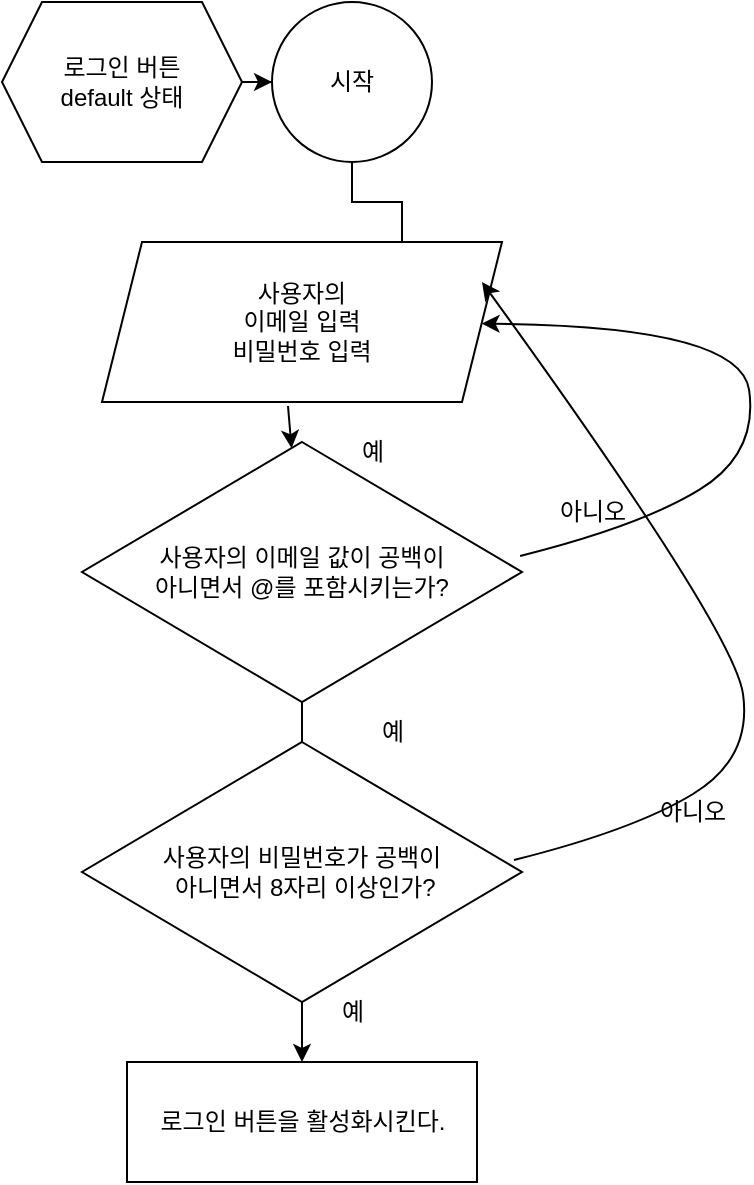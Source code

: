 <mxfile version="20.8.20" type="github">
  <diagram name="페이지-1" id="NwyLLNj22H9BFyRGfaQE">
    <mxGraphModel dx="1535" dy="1965" grid="1" gridSize="10" guides="1" tooltips="1" connect="1" arrows="1" fold="1" page="1" pageScale="1" pageWidth="827" pageHeight="1169" math="0" shadow="0">
      <root>
        <mxCell id="0" />
        <mxCell id="1" parent="0" />
        <mxCell id="5m6K9fvriKK6YViNjtVW-7" value="사용자의&lt;br&gt;이메일 입력&lt;br&gt;비밀번호 입력" style="shape=parallelogram;perimeter=parallelogramPerimeter;whiteSpace=wrap;html=1;fixedSize=1;" parent="1" vertex="1">
          <mxGeometry x="-220" y="-100" width="200" height="80" as="geometry" />
        </mxCell>
        <mxCell id="5m6K9fvriKK6YViNjtVW-8" value="사용자의 이메일 값이 공백이 &lt;br&gt;아니면서 @를 포함시키는가?" style="rhombus;whiteSpace=wrap;html=1;" parent="1" vertex="1">
          <mxGeometry x="-230" width="220" height="130" as="geometry" />
        </mxCell>
        <mxCell id="5m6K9fvriKK6YViNjtVW-11" value="" style="curved=1;endArrow=classic;html=1;rounded=0;exitX=1;exitY=0.5;exitDx=0;exitDy=0;" parent="1" target="5m6K9fvriKK6YViNjtVW-7" edge="1">
          <mxGeometry width="50" height="50" relative="1" as="geometry">
            <mxPoint x="-10.95" y="56.98" as="sourcePoint" />
            <mxPoint x="-30.0" y="-80.0" as="targetPoint" />
            <Array as="points">
              <mxPoint x="49.05" y="41.98" />
              <mxPoint x="108.05" y="5.98" />
              <mxPoint x="99.05" y="-58.02" />
            </Array>
          </mxGeometry>
        </mxCell>
        <mxCell id="5m6K9fvriKK6YViNjtVW-16" value="아니오" style="text;html=1;align=center;verticalAlign=middle;resizable=0;points=[];autosize=1;strokeColor=none;fillColor=none;" parent="1" vertex="1">
          <mxGeometry x="50" y="170" width="50" height="30" as="geometry" />
        </mxCell>
        <mxCell id="5m6K9fvriKK6YViNjtVW-26" value="" style="edgeStyle=orthogonalEdgeStyle;rounded=0;orthogonalLoop=1;jettySize=auto;html=1;" parent="1" source="5m6K9fvriKK6YViNjtVW-8" target="5m6K9fvriKK6YViNjtVW-25" edge="1">
          <mxGeometry relative="1" as="geometry" />
        </mxCell>
        <mxCell id="5m6K9fvriKK6YViNjtVW-17" value="예" style="text;html=1;align=center;verticalAlign=middle;resizable=0;points=[];autosize=1;strokeColor=none;fillColor=none;" parent="1" vertex="1">
          <mxGeometry x="-90" y="130" width="30" height="30" as="geometry" />
        </mxCell>
        <mxCell id="5m6K9fvriKK6YViNjtVW-19" value="" style="endArrow=classic;html=1;rounded=0;exitX=0.465;exitY=1.025;exitDx=0;exitDy=0;exitPerimeter=0;" parent="1" source="5m6K9fvriKK6YViNjtVW-7" target="5m6K9fvriKK6YViNjtVW-8" edge="1">
          <mxGeometry width="50" height="50" relative="1" as="geometry">
            <mxPoint x="-100" y="-10" as="sourcePoint" />
            <mxPoint x="-75" y="-60" as="targetPoint" />
          </mxGeometry>
        </mxCell>
        <mxCell id="5m6K9fvriKK6YViNjtVW-25" value="로그인 버튼을 활성화시킨다." style="whiteSpace=wrap;html=1;" parent="1" vertex="1">
          <mxGeometry x="-207.5" y="310" width="175" height="60" as="geometry" />
        </mxCell>
        <mxCell id="5m6K9fvriKK6YViNjtVW-28" value="사용자의 비밀번호가 공백이&lt;br&gt;&amp;nbsp;아니면서 8자리 이상인가?" style="rhombus;whiteSpace=wrap;html=1;" parent="1" vertex="1">
          <mxGeometry x="-230" y="150" width="220" height="130" as="geometry" />
        </mxCell>
        <mxCell id="5m6K9fvriKK6YViNjtVW-30" value="" style="curved=1;endArrow=classic;html=1;rounded=0;exitX=1;exitY=0.5;exitDx=0;exitDy=0;" parent="1" edge="1">
          <mxGeometry width="50" height="50" relative="1" as="geometry">
            <mxPoint x="-14" y="208.99" as="sourcePoint" />
            <mxPoint x="-30" y="-80" as="targetPoint" />
            <Array as="points">
              <mxPoint x="46" y="193.99" />
              <mxPoint x="105" y="157.99" />
              <mxPoint x="96" y="93.99" />
            </Array>
          </mxGeometry>
        </mxCell>
        <mxCell id="5m6K9fvriKK6YViNjtVW-31" value="아니오" style="text;html=1;align=center;verticalAlign=middle;resizable=0;points=[];autosize=1;strokeColor=none;fillColor=none;" parent="1" vertex="1">
          <mxGeometry y="20" width="50" height="30" as="geometry" />
        </mxCell>
        <mxCell id="5m6K9fvriKK6YViNjtVW-41" style="edgeStyle=orthogonalEdgeStyle;rounded=0;orthogonalLoop=1;jettySize=auto;html=1;" parent="1" source="5m6K9fvriKK6YViNjtVW-32" target="5m6K9fvriKK6YViNjtVW-5" edge="1">
          <mxGeometry relative="1" as="geometry" />
        </mxCell>
        <mxCell id="5m6K9fvriKK6YViNjtVW-32" value="로그인 버튼&lt;br&gt;default 상태" style="shape=hexagon;perimeter=hexagonPerimeter2;whiteSpace=wrap;html=1;fixedSize=1;" parent="1" vertex="1">
          <mxGeometry x="-270" y="-220" width="120" height="80" as="geometry" />
        </mxCell>
        <mxCell id="5m6K9fvriKK6YViNjtVW-34" value="예" style="text;html=1;align=center;verticalAlign=middle;resizable=0;points=[];autosize=1;strokeColor=none;fillColor=none;" parent="1" vertex="1">
          <mxGeometry x="-100" y="-10" width="30" height="30" as="geometry" />
        </mxCell>
        <mxCell id="5m6K9fvriKK6YViNjtVW-35" value="예" style="text;html=1;align=center;verticalAlign=middle;resizable=0;points=[];autosize=1;strokeColor=none;fillColor=none;" parent="1" vertex="1">
          <mxGeometry x="-110" y="270" width="30" height="30" as="geometry" />
        </mxCell>
        <mxCell id="5m6K9fvriKK6YViNjtVW-40" value="" style="edgeStyle=orthogonalEdgeStyle;rounded=0;orthogonalLoop=1;jettySize=auto;html=1;exitX=0.75;exitY=0;exitDx=0;exitDy=0;endArrow=none;" parent="1" source="5m6K9fvriKK6YViNjtVW-7" target="5m6K9fvriKK6YViNjtVW-5" edge="1">
          <mxGeometry relative="1" as="geometry">
            <mxPoint x="-70" y="-100" as="sourcePoint" />
            <mxPoint x="-190" y="-220" as="targetPoint" />
            <Array as="points" />
          </mxGeometry>
        </mxCell>
        <mxCell id="5m6K9fvriKK6YViNjtVW-5" value="시작" style="ellipse;whiteSpace=wrap;html=1;aspect=fixed;" parent="1" vertex="1">
          <mxGeometry x="-135" y="-220" width="80" height="80" as="geometry" />
        </mxCell>
      </root>
    </mxGraphModel>
  </diagram>
</mxfile>
